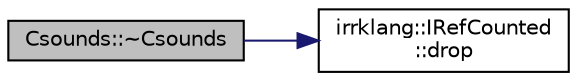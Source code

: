 digraph "Csounds::~Csounds"
{
  bgcolor="transparent";
  edge [fontname="Helvetica",fontsize="10",labelfontname="Helvetica",labelfontsize="10"];
  node [fontname="Helvetica",fontsize="10",shape=record];
  rankdir="LR";
  Node1 [label="Csounds::~Csounds",height=0.2,width=0.4,color="black", fillcolor="grey75", style="filled", fontcolor="black"];
  Node1 -> Node2 [color="midnightblue",fontsize="10",style="solid",fontname="Helvetica"];
  Node2 [label="irrklang::IRefCounted\l::drop",height=0.2,width=0.4,color="black",URL="$classirrklang_1_1IRefCounted.html#a869fe3adc6e49e8da105e95837a565b1",tooltip="When you receive an object in irrKlang (for example an ISound using play2D() or play3D()), and you no longer need the object, you have to call drop(). "];
}
